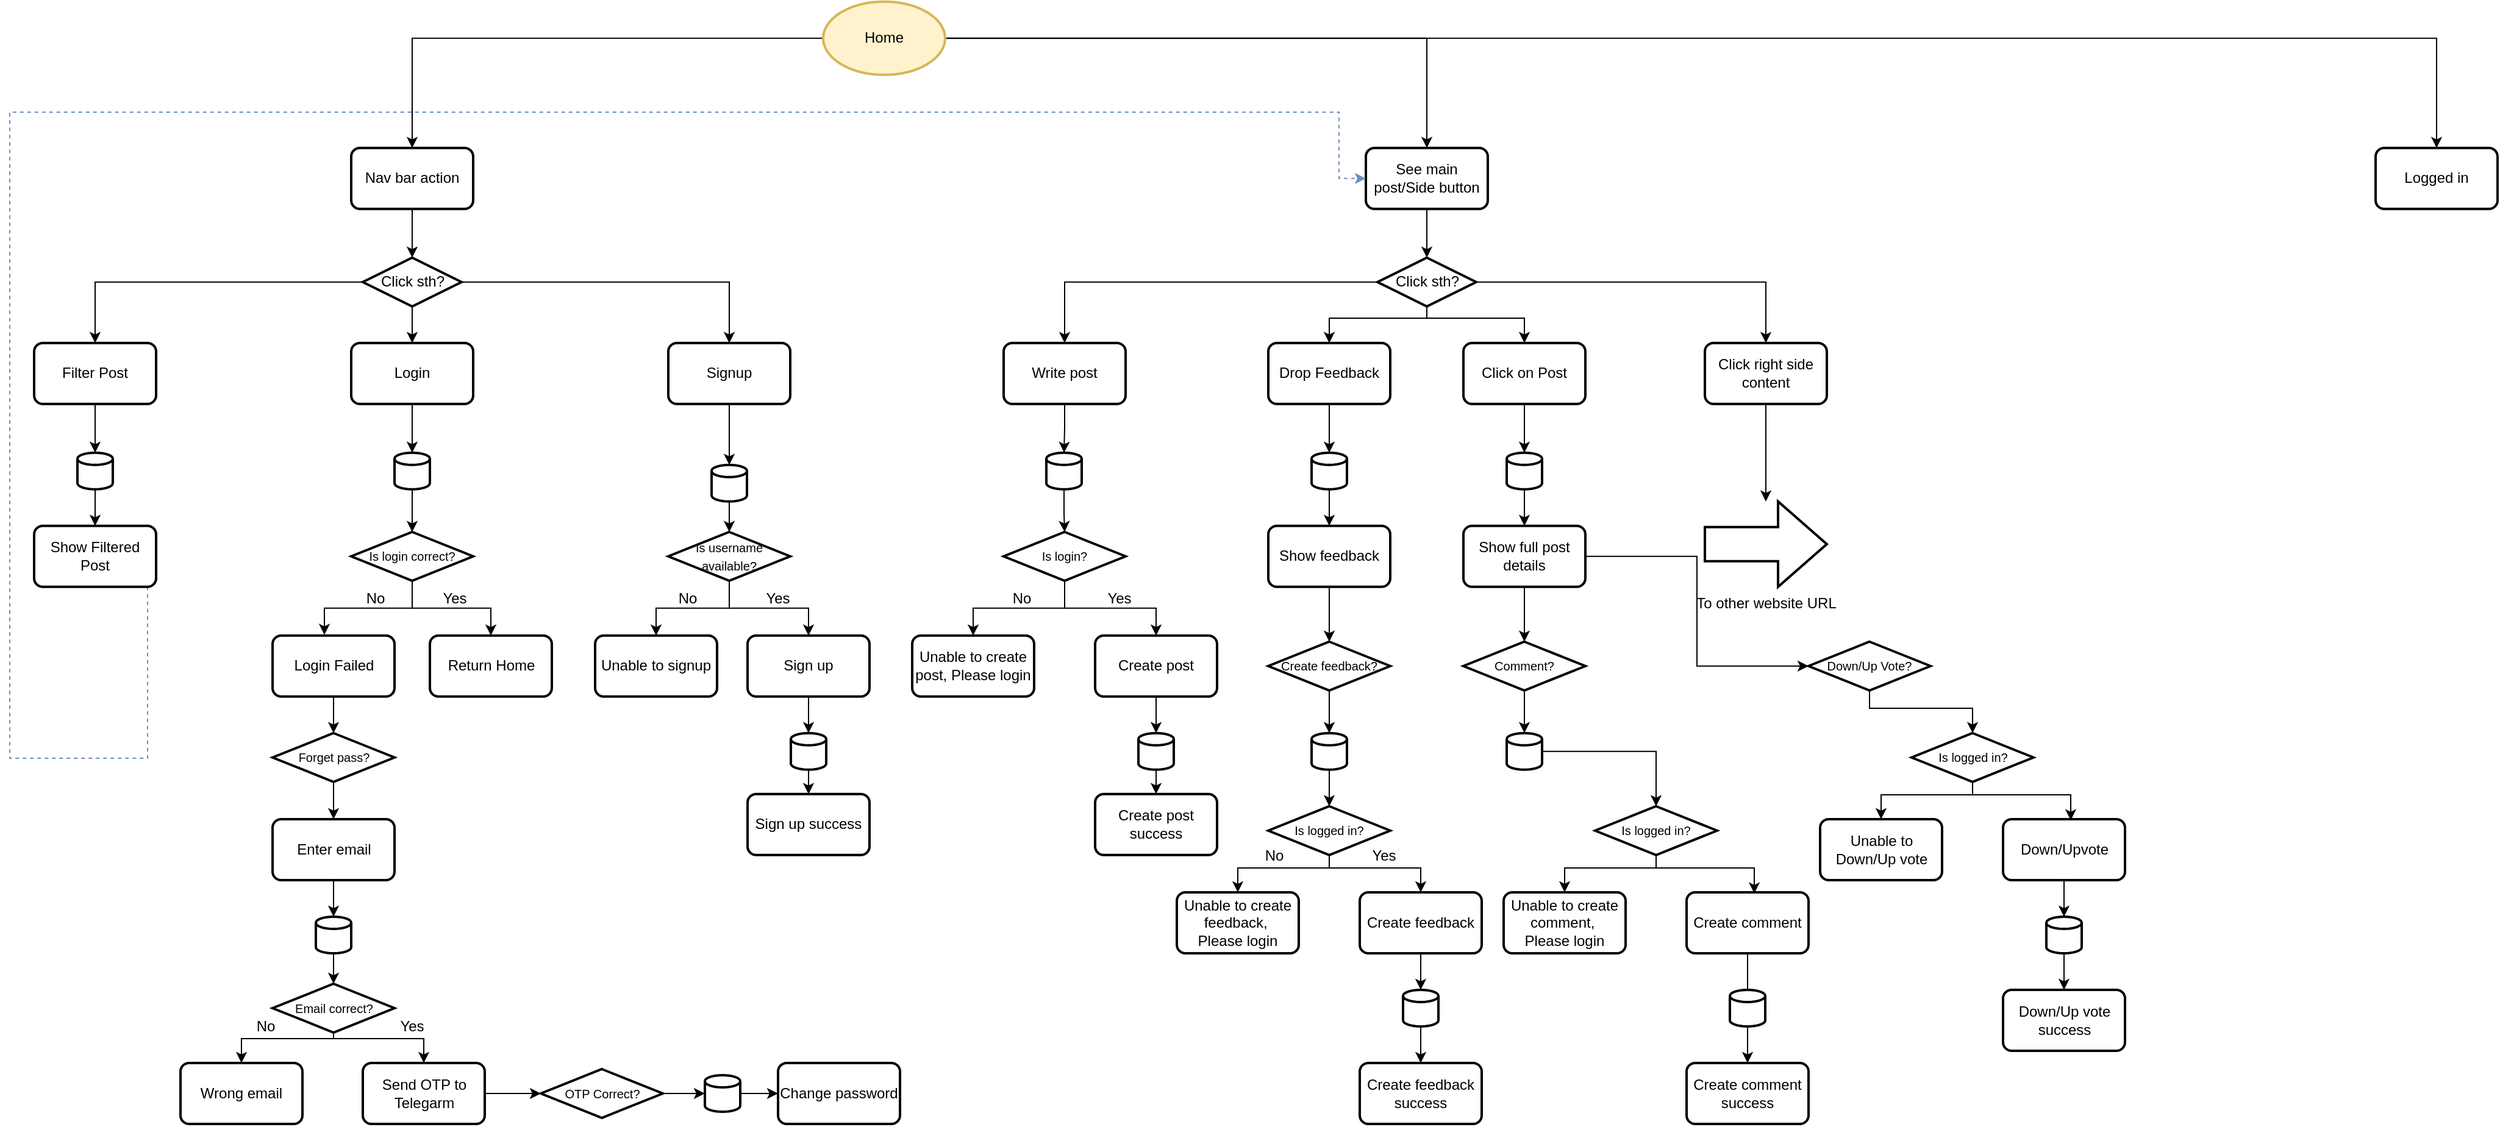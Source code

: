 <mxfile version="24.5.2" type="github">
  <diagram name="Page-1" id="9okEY_vL0eP9tNOJIynl">
    <mxGraphModel dx="2759" dy="1013" grid="1" gridSize="10" guides="1" tooltips="1" connect="1" arrows="1" fold="1" page="1" pageScale="1" pageWidth="850" pageHeight="1100" math="0" shadow="0">
      <root>
        <mxCell id="0" />
        <mxCell id="1" parent="0" />
        <mxCell id="3vHU1Un_TV8UR1uH7hlG-50" style="edgeStyle=orthogonalEdgeStyle;rounded=0;orthogonalLoop=1;jettySize=auto;html=1;entryX=0.5;entryY=0;entryDx=0;entryDy=0;" parent="1" source="3vHU1Un_TV8UR1uH7hlG-2" target="3vHU1Un_TV8UR1uH7hlG-6" edge="1">
          <mxGeometry relative="1" as="geometry" />
        </mxCell>
        <mxCell id="3vHU1Un_TV8UR1uH7hlG-51" style="edgeStyle=orthogonalEdgeStyle;rounded=0;orthogonalLoop=1;jettySize=auto;html=1;entryX=0.5;entryY=0;entryDx=0;entryDy=0;" parent="1" source="3vHU1Un_TV8UR1uH7hlG-2" target="3vHU1Un_TV8UR1uH7hlG-7" edge="1">
          <mxGeometry relative="1" as="geometry" />
        </mxCell>
        <mxCell id="ssr1r7RSFUdEvy3FgANV-2" style="edgeStyle=orthogonalEdgeStyle;rounded=0;orthogonalLoop=1;jettySize=auto;html=1;entryX=0.5;entryY=0;entryDx=0;entryDy=0;" edge="1" parent="1" source="3vHU1Un_TV8UR1uH7hlG-2" target="ssr1r7RSFUdEvy3FgANV-1">
          <mxGeometry relative="1" as="geometry" />
        </mxCell>
        <mxCell id="3vHU1Un_TV8UR1uH7hlG-2" value="Home" style="strokeWidth=2;html=1;shape=mxgraph.flowchart.start_1;whiteSpace=wrap;fillColor=#fff2cc;strokeColor=#d6b656;" parent="1" vertex="1">
          <mxGeometry x="-163" y="49.37" width="100" height="60" as="geometry" />
        </mxCell>
        <mxCell id="3vHU1Un_TV8UR1uH7hlG-6" value="Nav bar action" style="rounded=1;whiteSpace=wrap;html=1;absoluteArcSize=1;arcSize=14;strokeWidth=2;" parent="1" vertex="1">
          <mxGeometry x="-550" y="169.37" width="100" height="50" as="geometry" />
        </mxCell>
        <mxCell id="3vHU1Un_TV8UR1uH7hlG-54" value="" style="edgeStyle=orthogonalEdgeStyle;rounded=0;orthogonalLoop=1;jettySize=auto;html=1;" parent="1" source="3vHU1Un_TV8UR1uH7hlG-7" target="3vHU1Un_TV8UR1uH7hlG-53" edge="1">
          <mxGeometry relative="1" as="geometry" />
        </mxCell>
        <mxCell id="3vHU1Un_TV8UR1uH7hlG-7" value="See main post/Side button" style="rounded=1;whiteSpace=wrap;html=1;absoluteArcSize=1;arcSize=14;strokeWidth=2;" parent="1" vertex="1">
          <mxGeometry x="282" y="169.37" width="100" height="50" as="geometry" />
        </mxCell>
        <mxCell id="3vHU1Un_TV8UR1uH7hlG-14" style="edgeStyle=orthogonalEdgeStyle;rounded=0;orthogonalLoop=1;jettySize=auto;html=1;entryX=0.5;entryY=0;entryDx=0;entryDy=0;" parent="1" source="3vHU1Un_TV8UR1uH7hlG-9" target="3vHU1Un_TV8UR1uH7hlG-12" edge="1">
          <mxGeometry relative="1" as="geometry" />
        </mxCell>
        <mxCell id="3vHU1Un_TV8UR1uH7hlG-15" style="edgeStyle=orthogonalEdgeStyle;rounded=0;orthogonalLoop=1;jettySize=auto;html=1;entryX=0.5;entryY=0;entryDx=0;entryDy=0;" parent="1" source="3vHU1Un_TV8UR1uH7hlG-9" target="3vHU1Un_TV8UR1uH7hlG-11" edge="1">
          <mxGeometry relative="1" as="geometry" />
        </mxCell>
        <mxCell id="3vHU1Un_TV8UR1uH7hlG-16" style="edgeStyle=orthogonalEdgeStyle;rounded=0;orthogonalLoop=1;jettySize=auto;html=1;entryX=0.5;entryY=0;entryDx=0;entryDy=0;" parent="1" source="3vHU1Un_TV8UR1uH7hlG-9" target="3vHU1Un_TV8UR1uH7hlG-13" edge="1">
          <mxGeometry relative="1" as="geometry" />
        </mxCell>
        <mxCell id="3vHU1Un_TV8UR1uH7hlG-9" value="Click sth?" style="strokeWidth=2;html=1;shape=mxgraph.flowchart.decision;whiteSpace=wrap;" parent="1" vertex="1">
          <mxGeometry x="-540.5" y="259.37" width="81" height="40" as="geometry" />
        </mxCell>
        <mxCell id="3vHU1Un_TV8UR1uH7hlG-10" style="edgeStyle=orthogonalEdgeStyle;rounded=0;orthogonalLoop=1;jettySize=auto;html=1;entryX=0.5;entryY=0;entryDx=0;entryDy=0;entryPerimeter=0;" parent="1" source="3vHU1Un_TV8UR1uH7hlG-6" target="3vHU1Un_TV8UR1uH7hlG-9" edge="1">
          <mxGeometry relative="1" as="geometry" />
        </mxCell>
        <mxCell id="3vHU1Un_TV8UR1uH7hlG-11" value="Filter Post&lt;span style=&quot;color: rgba(0, 0, 0, 0); font-family: monospace; font-size: 0px; text-align: start; text-wrap: nowrap;&quot;&gt;%3CmxGraphModel%3E%3Croot%3E%3CmxCell%20id%3D%220%22%2F%3E%3CmxCell%20id%3D%221%22%20parent%3D%220%22%2F%3E%3CmxCell%20id%3D%222%22%20value%3D%22Nav%20bar%20action%22%20style%3D%22rounded%3D1%3BwhiteSpace%3Dwrap%3Bhtml%3D1%3BabsoluteArcSize%3D1%3BarcSize%3D14%3BstrokeWidth%3D2%3B%22%20vertex%3D%221%22%20parent%3D%221%22%3E%3CmxGeometry%20x%3D%22259%22%20y%3D%22160%22%20width%3D%22100%22%20height%3D%2250%22%20as%3D%22geometry%22%2F%3E%3C%2FmxCell%3E%3C%2Froot%3E%3C%2FmxGraphModel%3E&lt;/span&gt;" style="rounded=1;whiteSpace=wrap;html=1;absoluteArcSize=1;arcSize=14;strokeWidth=2;" parent="1" vertex="1">
          <mxGeometry x="-810" y="329.37" width="100" height="50" as="geometry" />
        </mxCell>
        <mxCell id="3vHU1Un_TV8UR1uH7hlG-12" value="&lt;div style=&quot;text-align: center;&quot;&gt;&lt;span style=&quot;text-align: start; background-color: initial;&quot;&gt;Login&lt;/span&gt;&lt;span style=&quot;color: rgba(0, 0, 0, 0); font-family: monospace; font-size: 0px; text-align: start; text-wrap: nowrap; background-color: initial;&quot;&gt;%3CmxGraphModel%3E%3Croot%3E%3CmxCell%20id%3D%220%22%2F%3E%3CmxCell%20id%3D%221%22%20parent%3D%220%22%2F%3E%3CmxCell%20id%3D%222%22%20value%3D%22Nav%20bar%20action%22%20style%3D%22rounded%3D1%3BwhiteSpace%3Dwrap%3Bhtml%3D1%3BabsoluteArcSize%3D1%3BarcSize%3D14%3BstrokeWidth%3D2%3B%22%20vertex%3D%221%22%20parent%3D%221%22%3E%3CmxGeometry%20x%3D%22259%22%20y%3D%22160%22%20width%3D%22100%22%20height%3D%2250%22%20as%3D%22geometry%22%2F%3E%3C%2FmxCell%3E%3C%2Froot%3E%3C%2FmxGraphModel%3E&lt;/span&gt;&lt;/div&gt;" style="rounded=1;whiteSpace=wrap;html=1;absoluteArcSize=1;arcSize=14;strokeWidth=2;" parent="1" vertex="1">
          <mxGeometry x="-550" y="329.37" width="100" height="50" as="geometry" />
        </mxCell>
        <mxCell id="3vHU1Un_TV8UR1uH7hlG-13" value="Signup" style="rounded=1;whiteSpace=wrap;html=1;absoluteArcSize=1;arcSize=14;strokeWidth=2;" parent="1" vertex="1">
          <mxGeometry x="-290" y="329.37" width="100" height="50" as="geometry" />
        </mxCell>
        <mxCell id="3vHU1Un_TV8UR1uH7hlG-17" value="" style="strokeWidth=2;html=1;shape=mxgraph.flowchart.database;whiteSpace=wrap;" parent="1" vertex="1">
          <mxGeometry x="-774.5" y="419.37" width="29" height="30" as="geometry" />
        </mxCell>
        <mxCell id="3vHU1Un_TV8UR1uH7hlG-18" style="edgeStyle=orthogonalEdgeStyle;rounded=0;orthogonalLoop=1;jettySize=auto;html=1;entryX=0.5;entryY=0;entryDx=0;entryDy=0;entryPerimeter=0;" parent="1" source="3vHU1Un_TV8UR1uH7hlG-11" target="3vHU1Un_TV8UR1uH7hlG-17" edge="1">
          <mxGeometry relative="1" as="geometry" />
        </mxCell>
        <mxCell id="3vHU1Un_TV8UR1uH7hlG-20" style="edgeStyle=orthogonalEdgeStyle;rounded=0;orthogonalLoop=1;jettySize=auto;html=1;entryX=0.5;entryY=0;entryDx=0;entryDy=0;" parent="1" source="3vHU1Un_TV8UR1uH7hlG-17" target="3vHU1Un_TV8UR1uH7hlG-21" edge="1">
          <mxGeometry relative="1" as="geometry">
            <mxPoint x="-639.0" y="469.37" as="targetPoint" />
          </mxGeometry>
        </mxCell>
        <mxCell id="3vHU1Un_TV8UR1uH7hlG-52" style="edgeStyle=orthogonalEdgeStyle;rounded=0;orthogonalLoop=1;jettySize=auto;html=1;entryX=0;entryY=0.5;entryDx=0;entryDy=0;dashed=1;fillColor=#dae8fc;strokeColor=#6c8ebf;" parent="1" source="3vHU1Un_TV8UR1uH7hlG-21" target="3vHU1Un_TV8UR1uH7hlG-7" edge="1">
          <mxGeometry relative="1" as="geometry">
            <Array as="points">
              <mxPoint x="-717" y="670" />
              <mxPoint x="-830" y="670" />
              <mxPoint x="-830" y="140" />
              <mxPoint x="260" y="140" />
              <mxPoint x="260" y="194" />
            </Array>
          </mxGeometry>
        </mxCell>
        <mxCell id="3vHU1Un_TV8UR1uH7hlG-21" value="Show Filtered Post" style="rounded=1;whiteSpace=wrap;html=1;absoluteArcSize=1;arcSize=14;strokeWidth=2;" parent="1" vertex="1">
          <mxGeometry x="-810" y="479.37" width="100" height="50" as="geometry" />
        </mxCell>
        <mxCell id="3vHU1Un_TV8UR1uH7hlG-31" style="edgeStyle=orthogonalEdgeStyle;rounded=0;orthogonalLoop=1;jettySize=auto;html=1;entryX=0.5;entryY=0;entryDx=0;entryDy=0;" parent="1" source="3vHU1Un_TV8UR1uH7hlG-22" target="3vHU1Un_TV8UR1uH7hlG-27" edge="1">
          <mxGeometry relative="1" as="geometry" />
        </mxCell>
        <mxCell id="3vHU1Un_TV8UR1uH7hlG-22" value="&lt;font style=&quot;font-size: 10px;&quot;&gt;Is login correct?&lt;/font&gt;" style="strokeWidth=2;html=1;shape=mxgraph.flowchart.decision;whiteSpace=wrap;" parent="1" vertex="1">
          <mxGeometry x="-550" y="484.37" width="100" height="40" as="geometry" />
        </mxCell>
        <mxCell id="3vHU1Un_TV8UR1uH7hlG-23" value="" style="strokeWidth=2;html=1;shape=mxgraph.flowchart.database;whiteSpace=wrap;" parent="1" vertex="1">
          <mxGeometry x="-514.5" y="419.37" width="29" height="30" as="geometry" />
        </mxCell>
        <mxCell id="3vHU1Un_TV8UR1uH7hlG-24" style="edgeStyle=orthogonalEdgeStyle;rounded=0;orthogonalLoop=1;jettySize=auto;html=1;entryX=0.5;entryY=0;entryDx=0;entryDy=0;entryPerimeter=0;" parent="1" source="3vHU1Un_TV8UR1uH7hlG-12" target="3vHU1Un_TV8UR1uH7hlG-23" edge="1">
          <mxGeometry relative="1" as="geometry" />
        </mxCell>
        <mxCell id="3vHU1Un_TV8UR1uH7hlG-25" style="edgeStyle=orthogonalEdgeStyle;rounded=0;orthogonalLoop=1;jettySize=auto;html=1;entryX=0.5;entryY=0;entryDx=0;entryDy=0;entryPerimeter=0;" parent="1" source="3vHU1Un_TV8UR1uH7hlG-23" target="3vHU1Un_TV8UR1uH7hlG-22" edge="1">
          <mxGeometry relative="1" as="geometry" />
        </mxCell>
        <mxCell id="3vHU1Un_TV8UR1uH7hlG-26" value="&lt;div style=&quot;text-align: start;&quot;&gt;Login Failed&lt;/div&gt;" style="rounded=1;whiteSpace=wrap;html=1;absoluteArcSize=1;arcSize=14;strokeWidth=2;" parent="1" vertex="1">
          <mxGeometry x="-614.5" y="569.37" width="100" height="50" as="geometry" />
        </mxCell>
        <mxCell id="3vHU1Un_TV8UR1uH7hlG-27" value="&lt;div style=&quot;text-align: start;&quot;&gt;Return Home&lt;/div&gt;" style="rounded=1;whiteSpace=wrap;html=1;absoluteArcSize=1;arcSize=14;strokeWidth=2;" parent="1" vertex="1">
          <mxGeometry x="-485.5" y="569.37" width="100" height="50" as="geometry" />
        </mxCell>
        <mxCell id="3vHU1Un_TV8UR1uH7hlG-30" style="edgeStyle=orthogonalEdgeStyle;rounded=0;orthogonalLoop=1;jettySize=auto;html=1;entryX=0.425;entryY=-0.012;entryDx=0;entryDy=0;entryPerimeter=0;" parent="1" source="3vHU1Un_TV8UR1uH7hlG-22" target="3vHU1Un_TV8UR1uH7hlG-26" edge="1">
          <mxGeometry relative="1" as="geometry" />
        </mxCell>
        <mxCell id="3vHU1Un_TV8UR1uH7hlG-32" value="Yes" style="text;html=1;align=center;verticalAlign=middle;whiteSpace=wrap;rounded=0;" parent="1" vertex="1">
          <mxGeometry x="-485.5" y="529.37" width="40" height="20" as="geometry" />
        </mxCell>
        <mxCell id="3vHU1Un_TV8UR1uH7hlG-33" value="No" style="text;html=1;align=center;verticalAlign=middle;whiteSpace=wrap;rounded=0;" parent="1" vertex="1">
          <mxGeometry x="-550" y="529.37" width="40" height="20" as="geometry" />
        </mxCell>
        <mxCell id="3vHU1Un_TV8UR1uH7hlG-42" style="edgeStyle=orthogonalEdgeStyle;rounded=0;orthogonalLoop=1;jettySize=auto;html=1;entryX=0.5;entryY=0;entryDx=0;entryDy=0;" parent="1" source="3vHU1Un_TV8UR1uH7hlG-35" target="3vHU1Un_TV8UR1uH7hlG-40" edge="1">
          <mxGeometry relative="1" as="geometry" />
        </mxCell>
        <mxCell id="3vHU1Un_TV8UR1uH7hlG-43" style="edgeStyle=orthogonalEdgeStyle;rounded=0;orthogonalLoop=1;jettySize=auto;html=1;entryX=0.5;entryY=0;entryDx=0;entryDy=0;" parent="1" source="3vHU1Un_TV8UR1uH7hlG-35" target="3vHU1Un_TV8UR1uH7hlG-41" edge="1">
          <mxGeometry relative="1" as="geometry" />
        </mxCell>
        <mxCell id="3vHU1Un_TV8UR1uH7hlG-35" value="&lt;font style=&quot;font-size: 10px;&quot;&gt;Is username available?&lt;/font&gt;" style="strokeWidth=2;html=1;shape=mxgraph.flowchart.decision;whiteSpace=wrap;" parent="1" vertex="1">
          <mxGeometry x="-290" y="484.37" width="100" height="40" as="geometry" />
        </mxCell>
        <mxCell id="3vHU1Un_TV8UR1uH7hlG-36" value="" style="strokeWidth=2;html=1;shape=mxgraph.flowchart.database;whiteSpace=wrap;" parent="1" vertex="1">
          <mxGeometry x="-254.5" y="429.37" width="29" height="30" as="geometry" />
        </mxCell>
        <mxCell id="3vHU1Un_TV8UR1uH7hlG-37" style="edgeStyle=orthogonalEdgeStyle;rounded=0;orthogonalLoop=1;jettySize=auto;html=1;exitX=0.5;exitY=1;exitDx=0;exitDy=0;exitPerimeter=0;" parent="1" source="3vHU1Un_TV8UR1uH7hlG-36" target="3vHU1Un_TV8UR1uH7hlG-36" edge="1">
          <mxGeometry relative="1" as="geometry" />
        </mxCell>
        <mxCell id="3vHU1Un_TV8UR1uH7hlG-38" style="edgeStyle=orthogonalEdgeStyle;rounded=0;orthogonalLoop=1;jettySize=auto;html=1;entryX=0.5;entryY=0;entryDx=0;entryDy=0;entryPerimeter=0;" parent="1" source="3vHU1Un_TV8UR1uH7hlG-13" target="3vHU1Un_TV8UR1uH7hlG-36" edge="1">
          <mxGeometry relative="1" as="geometry" />
        </mxCell>
        <mxCell id="3vHU1Un_TV8UR1uH7hlG-39" style="edgeStyle=orthogonalEdgeStyle;rounded=0;orthogonalLoop=1;jettySize=auto;html=1;entryX=0.5;entryY=0;entryDx=0;entryDy=0;entryPerimeter=0;" parent="1" source="3vHU1Un_TV8UR1uH7hlG-36" target="3vHU1Un_TV8UR1uH7hlG-35" edge="1">
          <mxGeometry relative="1" as="geometry" />
        </mxCell>
        <mxCell id="3vHU1Un_TV8UR1uH7hlG-40" value="&lt;div style=&quot;text-align: start;&quot;&gt;Unable to signup&lt;/div&gt;" style="rounded=1;whiteSpace=wrap;html=1;absoluteArcSize=1;arcSize=14;strokeWidth=2;" parent="1" vertex="1">
          <mxGeometry x="-350.01" y="569.37" width="100" height="50" as="geometry" />
        </mxCell>
        <mxCell id="3vHU1Un_TV8UR1uH7hlG-47" value="" style="edgeStyle=orthogonalEdgeStyle;rounded=0;orthogonalLoop=1;jettySize=auto;html=1;" parent="1" source="3vHU1Un_TV8UR1uH7hlG-41" target="3vHU1Un_TV8UR1uH7hlG-46" edge="1">
          <mxGeometry relative="1" as="geometry" />
        </mxCell>
        <mxCell id="3vHU1Un_TV8UR1uH7hlG-41" value="&lt;div style=&quot;text-align: start;&quot;&gt;Sign up&lt;/div&gt;" style="rounded=1;whiteSpace=wrap;html=1;absoluteArcSize=1;arcSize=14;strokeWidth=2;" parent="1" vertex="1">
          <mxGeometry x="-225" y="569.37" width="100" height="50" as="geometry" />
        </mxCell>
        <mxCell id="3vHU1Un_TV8UR1uH7hlG-44" value="Yes" style="text;html=1;align=center;verticalAlign=middle;whiteSpace=wrap;rounded=0;" parent="1" vertex="1">
          <mxGeometry x="-220" y="529.37" width="40" height="20" as="geometry" />
        </mxCell>
        <mxCell id="3vHU1Un_TV8UR1uH7hlG-45" value="No" style="text;html=1;align=center;verticalAlign=middle;whiteSpace=wrap;rounded=0;" parent="1" vertex="1">
          <mxGeometry x="-294.5" y="529.37" width="40" height="20" as="geometry" />
        </mxCell>
        <mxCell id="3vHU1Un_TV8UR1uH7hlG-49" style="edgeStyle=orthogonalEdgeStyle;rounded=0;orthogonalLoop=1;jettySize=auto;html=1;" parent="1" source="3vHU1Un_TV8UR1uH7hlG-46" target="3vHU1Un_TV8UR1uH7hlG-48" edge="1">
          <mxGeometry relative="1" as="geometry" />
        </mxCell>
        <mxCell id="3vHU1Un_TV8UR1uH7hlG-46" value="" style="strokeWidth=2;html=1;shape=mxgraph.flowchart.database;whiteSpace=wrap;" parent="1" vertex="1">
          <mxGeometry x="-189.5" y="649.37" width="29" height="30" as="geometry" />
        </mxCell>
        <mxCell id="3vHU1Un_TV8UR1uH7hlG-48" value="&lt;div style=&quot;text-align: start;&quot;&gt;Sign up success&lt;/div&gt;" style="rounded=1;whiteSpace=wrap;html=1;absoluteArcSize=1;arcSize=14;strokeWidth=2;" parent="1" vertex="1">
          <mxGeometry x="-225" y="699.37" width="100" height="50" as="geometry" />
        </mxCell>
        <mxCell id="3vHU1Un_TV8UR1uH7hlG-56" style="edgeStyle=orthogonalEdgeStyle;rounded=0;orthogonalLoop=1;jettySize=auto;html=1;entryX=0.5;entryY=0;entryDx=0;entryDy=0;" parent="1" source="3vHU1Un_TV8UR1uH7hlG-53" target="3vHU1Un_TV8UR1uH7hlG-55" edge="1">
          <mxGeometry relative="1" as="geometry" />
        </mxCell>
        <mxCell id="3vHU1Un_TV8UR1uH7hlG-61" style="edgeStyle=orthogonalEdgeStyle;rounded=0;orthogonalLoop=1;jettySize=auto;html=1;entryX=0.5;entryY=0;entryDx=0;entryDy=0;" parent="1" source="3vHU1Un_TV8UR1uH7hlG-53" target="3vHU1Un_TV8UR1uH7hlG-57" edge="1">
          <mxGeometry relative="1" as="geometry">
            <Array as="points">
              <mxPoint x="332" y="309" />
              <mxPoint x="252" y="309" />
            </Array>
          </mxGeometry>
        </mxCell>
        <mxCell id="3vHU1Un_TV8UR1uH7hlG-63" style="edgeStyle=orthogonalEdgeStyle;rounded=0;orthogonalLoop=1;jettySize=auto;html=1;entryX=0.5;entryY=0;entryDx=0;entryDy=0;" parent="1" source="3vHU1Un_TV8UR1uH7hlG-53" target="3vHU1Un_TV8UR1uH7hlG-59" edge="1">
          <mxGeometry relative="1" as="geometry">
            <Array as="points">
              <mxPoint x="332" y="309" />
              <mxPoint x="412" y="309" />
            </Array>
          </mxGeometry>
        </mxCell>
        <mxCell id="3vHU1Un_TV8UR1uH7hlG-64" style="edgeStyle=orthogonalEdgeStyle;rounded=0;orthogonalLoop=1;jettySize=auto;html=1;entryX=0.5;entryY=0;entryDx=0;entryDy=0;" parent="1" source="3vHU1Un_TV8UR1uH7hlG-53" target="3vHU1Un_TV8UR1uH7hlG-60" edge="1">
          <mxGeometry relative="1" as="geometry" />
        </mxCell>
        <mxCell id="3vHU1Un_TV8UR1uH7hlG-53" value="Click sth?" style="strokeWidth=2;html=1;shape=mxgraph.flowchart.decision;whiteSpace=wrap;" parent="1" vertex="1">
          <mxGeometry x="291.5" y="259.37" width="81" height="40" as="geometry" />
        </mxCell>
        <mxCell id="3vHU1Un_TV8UR1uH7hlG-55" value="Write post" style="rounded=1;whiteSpace=wrap;html=1;absoluteArcSize=1;arcSize=14;strokeWidth=2;" parent="1" vertex="1">
          <mxGeometry x="-15" y="329.37" width="100" height="50" as="geometry" />
        </mxCell>
        <mxCell id="3vHU1Un_TV8UR1uH7hlG-73" value="" style="edgeStyle=orthogonalEdgeStyle;rounded=0;orthogonalLoop=1;jettySize=auto;html=1;" parent="1" source="3vHU1Un_TV8UR1uH7hlG-57" target="3vHU1Un_TV8UR1uH7hlG-72" edge="1">
          <mxGeometry relative="1" as="geometry" />
        </mxCell>
        <mxCell id="3vHU1Un_TV8UR1uH7hlG-57" value="Drop Feedback" style="rounded=1;whiteSpace=wrap;html=1;absoluteArcSize=1;arcSize=14;strokeWidth=2;" parent="1" vertex="1">
          <mxGeometry x="202" y="329.37" width="100" height="50" as="geometry" />
        </mxCell>
        <mxCell id="3vHU1Un_TV8UR1uH7hlG-78" value="" style="edgeStyle=orthogonalEdgeStyle;rounded=0;orthogonalLoop=1;jettySize=auto;html=1;" parent="1" source="3vHU1Un_TV8UR1uH7hlG-59" target="3vHU1Un_TV8UR1uH7hlG-76" edge="1">
          <mxGeometry relative="1" as="geometry" />
        </mxCell>
        <mxCell id="3vHU1Un_TV8UR1uH7hlG-59" value="Click on Post" style="rounded=1;whiteSpace=wrap;html=1;absoluteArcSize=1;arcSize=14;strokeWidth=2;" parent="1" vertex="1">
          <mxGeometry x="362" y="329.37" width="100" height="50" as="geometry" />
        </mxCell>
        <mxCell id="3vHU1Un_TV8UR1uH7hlG-82" value="" style="edgeStyle=orthogonalEdgeStyle;rounded=0;orthogonalLoop=1;jettySize=auto;html=1;" parent="1" source="3vHU1Un_TV8UR1uH7hlG-60" target="3vHU1Un_TV8UR1uH7hlG-81" edge="1">
          <mxGeometry relative="1" as="geometry" />
        </mxCell>
        <mxCell id="3vHU1Un_TV8UR1uH7hlG-60" value="Click right side content" style="rounded=1;whiteSpace=wrap;html=1;absoluteArcSize=1;arcSize=14;strokeWidth=2;" parent="1" vertex="1">
          <mxGeometry x="560" y="329.37" width="100" height="50" as="geometry" />
        </mxCell>
        <mxCell id="3vHU1Un_TV8UR1uH7hlG-70" style="edgeStyle=orthogonalEdgeStyle;rounded=0;orthogonalLoop=1;jettySize=auto;html=1;" parent="1" source="3vHU1Un_TV8UR1uH7hlG-66" target="3vHU1Un_TV8UR1uH7hlG-69" edge="1">
          <mxGeometry relative="1" as="geometry" />
        </mxCell>
        <mxCell id="3vHU1Un_TV8UR1uH7hlG-66" value="" style="strokeWidth=2;html=1;shape=mxgraph.flowchart.database;whiteSpace=wrap;" parent="1" vertex="1">
          <mxGeometry x="20" y="419.37" width="29" height="30" as="geometry" />
        </mxCell>
        <mxCell id="3vHU1Un_TV8UR1uH7hlG-67" style="edgeStyle=orthogonalEdgeStyle;rounded=0;orthogonalLoop=1;jettySize=auto;html=1;entryX=0.5;entryY=0;entryDx=0;entryDy=0;entryPerimeter=0;" parent="1" source="3vHU1Un_TV8UR1uH7hlG-55" target="3vHU1Un_TV8UR1uH7hlG-66" edge="1">
          <mxGeometry relative="1" as="geometry" />
        </mxCell>
        <mxCell id="3vHU1Un_TV8UR1uH7hlG-87" style="edgeStyle=orthogonalEdgeStyle;rounded=0;orthogonalLoop=1;jettySize=auto;html=1;entryX=0.5;entryY=0;entryDx=0;entryDy=0;" parent="1" source="3vHU1Un_TV8UR1uH7hlG-69" target="3vHU1Un_TV8UR1uH7hlG-85" edge="1">
          <mxGeometry relative="1" as="geometry" />
        </mxCell>
        <mxCell id="3vHU1Un_TV8UR1uH7hlG-88" style="edgeStyle=orthogonalEdgeStyle;rounded=0;orthogonalLoop=1;jettySize=auto;html=1;entryX=0.5;entryY=0;entryDx=0;entryDy=0;" parent="1" source="3vHU1Un_TV8UR1uH7hlG-69" target="3vHU1Un_TV8UR1uH7hlG-86" edge="1">
          <mxGeometry relative="1" as="geometry" />
        </mxCell>
        <mxCell id="3vHU1Un_TV8UR1uH7hlG-69" value="&lt;font style=&quot;font-size: 10px;&quot;&gt;Is login?&lt;/font&gt;" style="strokeWidth=2;html=1;shape=mxgraph.flowchart.decision;whiteSpace=wrap;" parent="1" vertex="1">
          <mxGeometry x="-15" y="484.37" width="100" height="40" as="geometry" />
        </mxCell>
        <mxCell id="3vHU1Un_TV8UR1uH7hlG-75" value="" style="edgeStyle=orthogonalEdgeStyle;rounded=0;orthogonalLoop=1;jettySize=auto;html=1;" parent="1" source="3vHU1Un_TV8UR1uH7hlG-72" target="3vHU1Un_TV8UR1uH7hlG-74" edge="1">
          <mxGeometry relative="1" as="geometry" />
        </mxCell>
        <mxCell id="3vHU1Un_TV8UR1uH7hlG-72" value="" style="strokeWidth=2;html=1;shape=mxgraph.flowchart.database;whiteSpace=wrap;" parent="1" vertex="1">
          <mxGeometry x="237.5" y="419.37" width="29" height="30" as="geometry" />
        </mxCell>
        <mxCell id="3vHU1Un_TV8UR1uH7hlG-98" value="" style="edgeStyle=orthogonalEdgeStyle;rounded=0;orthogonalLoop=1;jettySize=auto;html=1;" parent="1" source="3vHU1Un_TV8UR1uH7hlG-74" target="3vHU1Un_TV8UR1uH7hlG-97" edge="1">
          <mxGeometry relative="1" as="geometry" />
        </mxCell>
        <mxCell id="3vHU1Un_TV8UR1uH7hlG-74" value="Show feedback" style="rounded=1;whiteSpace=wrap;html=1;absoluteArcSize=1;arcSize=14;strokeWidth=2;" parent="1" vertex="1">
          <mxGeometry x="202" y="479.37" width="100" height="50" as="geometry" />
        </mxCell>
        <mxCell id="3vHU1Un_TV8UR1uH7hlG-80" value="" style="edgeStyle=orthogonalEdgeStyle;rounded=0;orthogonalLoop=1;jettySize=auto;html=1;" parent="1" source="3vHU1Un_TV8UR1uH7hlG-76" target="3vHU1Un_TV8UR1uH7hlG-79" edge="1">
          <mxGeometry relative="1" as="geometry" />
        </mxCell>
        <mxCell id="3vHU1Un_TV8UR1uH7hlG-76" value="" style="strokeWidth=2;html=1;shape=mxgraph.flowchart.database;whiteSpace=wrap;" parent="1" vertex="1">
          <mxGeometry x="397.5" y="419.37" width="29" height="30" as="geometry" />
        </mxCell>
        <mxCell id="3vHU1Un_TV8UR1uH7hlG-119" value="" style="edgeStyle=orthogonalEdgeStyle;rounded=0;orthogonalLoop=1;jettySize=auto;html=1;" parent="1" source="3vHU1Un_TV8UR1uH7hlG-79" target="3vHU1Un_TV8UR1uH7hlG-118" edge="1">
          <mxGeometry relative="1" as="geometry" />
        </mxCell>
        <mxCell id="3vHU1Un_TV8UR1uH7hlG-79" value="Show full post details" style="rounded=1;whiteSpace=wrap;html=1;absoluteArcSize=1;arcSize=14;strokeWidth=2;" parent="1" vertex="1">
          <mxGeometry x="362" y="479.37" width="100" height="50" as="geometry" />
        </mxCell>
        <mxCell id="3vHU1Un_TV8UR1uH7hlG-81" value="To other website URL" style="verticalLabelPosition=bottom;verticalAlign=top;html=1;strokeWidth=2;shape=mxgraph.arrows2.arrow;dy=0.6;dx=40;notch=0;" parent="1" vertex="1">
          <mxGeometry x="560" y="459.37" width="100" height="70" as="geometry" />
        </mxCell>
        <mxCell id="3vHU1Un_TV8UR1uH7hlG-85" value="Unable to create post, Please login" style="rounded=1;whiteSpace=wrap;html=1;absoluteArcSize=1;arcSize=14;strokeWidth=2;" parent="1" vertex="1">
          <mxGeometry x="-90" y="569.37" width="100" height="50" as="geometry" />
        </mxCell>
        <mxCell id="3vHU1Un_TV8UR1uH7hlG-86" value="Create post" style="rounded=1;whiteSpace=wrap;html=1;absoluteArcSize=1;arcSize=14;strokeWidth=2;" parent="1" vertex="1">
          <mxGeometry x="60" y="569.37" width="100" height="50" as="geometry" />
        </mxCell>
        <mxCell id="3vHU1Un_TV8UR1uH7hlG-89" value="Yes" style="text;html=1;align=center;verticalAlign=middle;whiteSpace=wrap;rounded=0;" parent="1" vertex="1">
          <mxGeometry x="60" y="529.37" width="40" height="20" as="geometry" />
        </mxCell>
        <mxCell id="3vHU1Un_TV8UR1uH7hlG-90" value="No" style="text;html=1;align=center;verticalAlign=middle;whiteSpace=wrap;rounded=0;" parent="1" vertex="1">
          <mxGeometry x="-20" y="529.37" width="40" height="20" as="geometry" />
        </mxCell>
        <mxCell id="3vHU1Un_TV8UR1uH7hlG-96" value="" style="edgeStyle=orthogonalEdgeStyle;rounded=0;orthogonalLoop=1;jettySize=auto;html=1;" parent="1" source="3vHU1Un_TV8UR1uH7hlG-92" target="3vHU1Un_TV8UR1uH7hlG-95" edge="1">
          <mxGeometry relative="1" as="geometry" />
        </mxCell>
        <mxCell id="3vHU1Un_TV8UR1uH7hlG-92" value="" style="strokeWidth=2;html=1;shape=mxgraph.flowchart.database;whiteSpace=wrap;" parent="1" vertex="1">
          <mxGeometry x="95.5" y="649.37" width="29" height="30" as="geometry" />
        </mxCell>
        <mxCell id="3vHU1Un_TV8UR1uH7hlG-94" style="edgeStyle=orthogonalEdgeStyle;rounded=0;orthogonalLoop=1;jettySize=auto;html=1;entryX=0.5;entryY=0;entryDx=0;entryDy=0;entryPerimeter=0;" parent="1" source="3vHU1Un_TV8UR1uH7hlG-86" target="3vHU1Un_TV8UR1uH7hlG-92" edge="1">
          <mxGeometry relative="1" as="geometry" />
        </mxCell>
        <mxCell id="3vHU1Un_TV8UR1uH7hlG-95" value="Create post success" style="rounded=1;whiteSpace=wrap;html=1;absoluteArcSize=1;arcSize=14;strokeWidth=2;" parent="1" vertex="1">
          <mxGeometry x="60" y="699.37" width="100" height="50" as="geometry" />
        </mxCell>
        <mxCell id="3vHU1Un_TV8UR1uH7hlG-102" value="" style="edgeStyle=orthogonalEdgeStyle;rounded=0;orthogonalLoop=1;jettySize=auto;html=1;" parent="1" source="3vHU1Un_TV8UR1uH7hlG-97" target="3vHU1Un_TV8UR1uH7hlG-101" edge="1">
          <mxGeometry relative="1" as="geometry" />
        </mxCell>
        <mxCell id="3vHU1Un_TV8UR1uH7hlG-97" value="&lt;span style=&quot;font-size: 10px;&quot;&gt;Create feedback?&lt;/span&gt;" style="strokeWidth=2;html=1;shape=mxgraph.flowchart.decision;whiteSpace=wrap;" parent="1" vertex="1">
          <mxGeometry x="202" y="574.37" width="100" height="40" as="geometry" />
        </mxCell>
        <mxCell id="3vHU1Un_TV8UR1uH7hlG-104" value="" style="edgeStyle=orthogonalEdgeStyle;rounded=0;orthogonalLoop=1;jettySize=auto;html=1;" parent="1" source="3vHU1Un_TV8UR1uH7hlG-101" target="3vHU1Un_TV8UR1uH7hlG-103" edge="1">
          <mxGeometry relative="1" as="geometry" />
        </mxCell>
        <mxCell id="3vHU1Un_TV8UR1uH7hlG-101" value="" style="strokeWidth=2;html=1;shape=mxgraph.flowchart.database;whiteSpace=wrap;" parent="1" vertex="1">
          <mxGeometry x="237.5" y="649.37" width="29" height="30" as="geometry" />
        </mxCell>
        <mxCell id="3vHU1Un_TV8UR1uH7hlG-107" style="edgeStyle=orthogonalEdgeStyle;rounded=0;orthogonalLoop=1;jettySize=auto;html=1;entryX=0.5;entryY=0;entryDx=0;entryDy=0;" parent="1" source="3vHU1Un_TV8UR1uH7hlG-103" target="3vHU1Un_TV8UR1uH7hlG-105" edge="1">
          <mxGeometry relative="1" as="geometry">
            <Array as="points">
              <mxPoint x="252" y="760" />
              <mxPoint x="177" y="760" />
            </Array>
          </mxGeometry>
        </mxCell>
        <mxCell id="3vHU1Un_TV8UR1uH7hlG-109" style="edgeStyle=orthogonalEdgeStyle;rounded=0;orthogonalLoop=1;jettySize=auto;html=1;entryX=0.5;entryY=0;entryDx=0;entryDy=0;" parent="1" source="3vHU1Un_TV8UR1uH7hlG-103" target="3vHU1Un_TV8UR1uH7hlG-106" edge="1">
          <mxGeometry relative="1" as="geometry">
            <Array as="points">
              <mxPoint x="252" y="760" />
              <mxPoint x="327" y="760" />
            </Array>
          </mxGeometry>
        </mxCell>
        <mxCell id="3vHU1Un_TV8UR1uH7hlG-103" value="&lt;span style=&quot;font-size: 10px;&quot;&gt;Is logged in?&lt;/span&gt;" style="strokeWidth=2;html=1;shape=mxgraph.flowchart.decision;whiteSpace=wrap;" parent="1" vertex="1">
          <mxGeometry x="202" y="709.37" width="100" height="40" as="geometry" />
        </mxCell>
        <mxCell id="3vHU1Un_TV8UR1uH7hlG-105" value="Unable to create feedback,&amp;nbsp;&lt;div&gt;Please login&lt;/div&gt;" style="rounded=1;whiteSpace=wrap;html=1;absoluteArcSize=1;arcSize=14;strokeWidth=2;" parent="1" vertex="1">
          <mxGeometry x="127" y="780" width="100" height="50" as="geometry" />
        </mxCell>
        <mxCell id="3vHU1Un_TV8UR1uH7hlG-114" value="" style="edgeStyle=orthogonalEdgeStyle;rounded=0;orthogonalLoop=1;jettySize=auto;html=1;" parent="1" source="3vHU1Un_TV8UR1uH7hlG-106" target="3vHU1Un_TV8UR1uH7hlG-113" edge="1">
          <mxGeometry relative="1" as="geometry" />
        </mxCell>
        <mxCell id="3vHU1Un_TV8UR1uH7hlG-106" value="Create feedback" style="rounded=1;whiteSpace=wrap;html=1;absoluteArcSize=1;arcSize=14;strokeWidth=2;" parent="1" vertex="1">
          <mxGeometry x="277" y="780" width="100" height="50" as="geometry" />
        </mxCell>
        <mxCell id="3vHU1Un_TV8UR1uH7hlG-110" value="Yes" style="text;html=1;align=center;verticalAlign=middle;whiteSpace=wrap;rounded=0;" parent="1" vertex="1">
          <mxGeometry x="277" y="740" width="40" height="20" as="geometry" />
        </mxCell>
        <mxCell id="3vHU1Un_TV8UR1uH7hlG-111" value="No" style="text;html=1;align=center;verticalAlign=middle;whiteSpace=wrap;rounded=0;" parent="1" vertex="1">
          <mxGeometry x="187" y="740" width="40" height="20" as="geometry" />
        </mxCell>
        <mxCell id="3vHU1Un_TV8UR1uH7hlG-117" value="" style="edgeStyle=orthogonalEdgeStyle;rounded=0;orthogonalLoop=1;jettySize=auto;html=1;" parent="1" source="3vHU1Un_TV8UR1uH7hlG-113" target="3vHU1Un_TV8UR1uH7hlG-115" edge="1">
          <mxGeometry relative="1" as="geometry" />
        </mxCell>
        <mxCell id="3vHU1Un_TV8UR1uH7hlG-113" value="" style="strokeWidth=2;html=1;shape=mxgraph.flowchart.database;whiteSpace=wrap;" parent="1" vertex="1">
          <mxGeometry x="312.5" y="860" width="29" height="30" as="geometry" />
        </mxCell>
        <mxCell id="3vHU1Un_TV8UR1uH7hlG-115" value="Create feedback success" style="rounded=1;whiteSpace=wrap;html=1;absoluteArcSize=1;arcSize=14;strokeWidth=2;" parent="1" vertex="1">
          <mxGeometry x="277" y="920" width="100" height="50" as="geometry" />
        </mxCell>
        <mxCell id="3vHU1Un_TV8UR1uH7hlG-116" style="edgeStyle=orthogonalEdgeStyle;rounded=0;orthogonalLoop=1;jettySize=auto;html=1;exitX=0.5;exitY=1;exitDx=0;exitDy=0;exitPerimeter=0;" parent="1" source="3vHU1Un_TV8UR1uH7hlG-113" target="3vHU1Un_TV8UR1uH7hlG-113" edge="1">
          <mxGeometry relative="1" as="geometry" />
        </mxCell>
        <mxCell id="3vHU1Un_TV8UR1uH7hlG-124" value="" style="edgeStyle=orthogonalEdgeStyle;rounded=0;orthogonalLoop=1;jettySize=auto;html=1;" parent="1" source="3vHU1Un_TV8UR1uH7hlG-118" target="3vHU1Un_TV8UR1uH7hlG-122" edge="1">
          <mxGeometry relative="1" as="geometry" />
        </mxCell>
        <mxCell id="3vHU1Un_TV8UR1uH7hlG-118" value="&lt;span style=&quot;font-size: 10px;&quot;&gt;Comment?&lt;/span&gt;" style="strokeWidth=2;html=1;shape=mxgraph.flowchart.decision;whiteSpace=wrap;" parent="1" vertex="1">
          <mxGeometry x="362" y="574.37" width="100" height="40" as="geometry" />
        </mxCell>
        <mxCell id="3vHU1Un_TV8UR1uH7hlG-122" value="" style="strokeWidth=2;html=1;shape=mxgraph.flowchart.database;whiteSpace=wrap;" parent="1" vertex="1">
          <mxGeometry x="397.5" y="649.37" width="29" height="30" as="geometry" />
        </mxCell>
        <mxCell id="3vHU1Un_TV8UR1uH7hlG-131" style="edgeStyle=orthogonalEdgeStyle;rounded=0;orthogonalLoop=1;jettySize=auto;html=1;entryX=0.5;entryY=0;entryDx=0;entryDy=0;" parent="1" source="3vHU1Un_TV8UR1uH7hlG-125" target="3vHU1Un_TV8UR1uH7hlG-128" edge="1">
          <mxGeometry relative="1" as="geometry">
            <Array as="points">
              <mxPoint x="520" y="760" />
              <mxPoint x="445" y="760" />
            </Array>
          </mxGeometry>
        </mxCell>
        <mxCell id="3vHU1Un_TV8UR1uH7hlG-125" value="&lt;span style=&quot;font-size: 10px;&quot;&gt;Is logged in?&lt;/span&gt;" style="strokeWidth=2;html=1;shape=mxgraph.flowchart.decision;whiteSpace=wrap;" parent="1" vertex="1">
          <mxGeometry x="470" y="709.37" width="100" height="40" as="geometry" />
        </mxCell>
        <mxCell id="3vHU1Un_TV8UR1uH7hlG-127" style="edgeStyle=orthogonalEdgeStyle;rounded=0;orthogonalLoop=1;jettySize=auto;html=1;entryX=0.5;entryY=0;entryDx=0;entryDy=0;entryPerimeter=0;" parent="1" source="3vHU1Un_TV8UR1uH7hlG-122" target="3vHU1Un_TV8UR1uH7hlG-125" edge="1">
          <mxGeometry relative="1" as="geometry" />
        </mxCell>
        <mxCell id="3vHU1Un_TV8UR1uH7hlG-128" value="Unable to create comment,&amp;nbsp;&lt;div&gt;Please login&lt;/div&gt;" style="rounded=1;whiteSpace=wrap;html=1;absoluteArcSize=1;arcSize=14;strokeWidth=2;" parent="1" vertex="1">
          <mxGeometry x="395" y="780" width="100" height="50" as="geometry" />
        </mxCell>
        <mxCell id="ssr1r7RSFUdEvy3FgANV-3" value="" style="edgeStyle=orthogonalEdgeStyle;rounded=0;orthogonalLoop=1;jettySize=auto;html=1;" edge="1" parent="1" source="3vHU1Un_TV8UR1uH7hlG-129" target="3vHU1Un_TV8UR1uH7hlG-135">
          <mxGeometry relative="1" as="geometry" />
        </mxCell>
        <mxCell id="3vHU1Un_TV8UR1uH7hlG-129" value="Create comment" style="rounded=1;whiteSpace=wrap;html=1;absoluteArcSize=1;arcSize=14;strokeWidth=2;" parent="1" vertex="1">
          <mxGeometry x="545" y="780" width="100" height="50" as="geometry" />
        </mxCell>
        <mxCell id="3vHU1Un_TV8UR1uH7hlG-132" style="edgeStyle=orthogonalEdgeStyle;rounded=0;orthogonalLoop=1;jettySize=auto;html=1;entryX=0.555;entryY=0.018;entryDx=0;entryDy=0;entryPerimeter=0;" parent="1" source="3vHU1Un_TV8UR1uH7hlG-125" target="3vHU1Un_TV8UR1uH7hlG-129" edge="1">
          <mxGeometry relative="1" as="geometry">
            <Array as="points">
              <mxPoint x="520" y="760" />
              <mxPoint x="601" y="760" />
            </Array>
          </mxGeometry>
        </mxCell>
        <mxCell id="3vHU1Un_TV8UR1uH7hlG-134" value="" style="strokeWidth=2;html=1;shape=mxgraph.flowchart.database;whiteSpace=wrap;" parent="1" vertex="1">
          <mxGeometry x="580.5" y="860" width="29" height="30" as="geometry" />
        </mxCell>
        <mxCell id="3vHU1Un_TV8UR1uH7hlG-135" value="Create comment success" style="rounded=1;whiteSpace=wrap;html=1;absoluteArcSize=1;arcSize=14;strokeWidth=2;" parent="1" vertex="1">
          <mxGeometry x="545" y="920" width="100" height="50" as="geometry" />
        </mxCell>
        <mxCell id="3vHU1Un_TV8UR1uH7hlG-136" style="edgeStyle=orthogonalEdgeStyle;rounded=0;orthogonalLoop=1;jettySize=auto;html=1;exitX=0.5;exitY=1;exitDx=0;exitDy=0;exitPerimeter=0;" parent="1" edge="1">
          <mxGeometry relative="1" as="geometry">
            <mxPoint x="640" y="890" as="sourcePoint" />
            <mxPoint x="640" y="890" as="targetPoint" />
          </mxGeometry>
        </mxCell>
        <mxCell id="3vHU1Un_TV8UR1uH7hlG-140" value="&lt;span style=&quot;font-size: 10px;&quot;&gt;Down/Up Vote?&lt;/span&gt;" style="strokeWidth=2;html=1;shape=mxgraph.flowchart.decision;whiteSpace=wrap;" parent="1" vertex="1">
          <mxGeometry x="645" y="574.37" width="100" height="40" as="geometry" />
        </mxCell>
        <mxCell id="3vHU1Un_TV8UR1uH7hlG-141" style="edgeStyle=orthogonalEdgeStyle;rounded=0;orthogonalLoop=1;jettySize=auto;html=1;entryX=0;entryY=0.5;entryDx=0;entryDy=0;entryPerimeter=0;" parent="1" source="3vHU1Un_TV8UR1uH7hlG-79" target="3vHU1Un_TV8UR1uH7hlG-140" edge="1">
          <mxGeometry relative="1" as="geometry" />
        </mxCell>
        <mxCell id="3vHU1Un_TV8UR1uH7hlG-142" style="edgeStyle=orthogonalEdgeStyle;rounded=0;orthogonalLoop=1;jettySize=auto;html=1;entryX=0.5;entryY=0;entryDx=0;entryDy=0;" parent="1" source="3vHU1Un_TV8UR1uH7hlG-143" target="3vHU1Un_TV8UR1uH7hlG-144" edge="1">
          <mxGeometry relative="1" as="geometry">
            <Array as="points">
              <mxPoint x="779.5" y="700" />
              <mxPoint x="704.5" y="700" />
            </Array>
          </mxGeometry>
        </mxCell>
        <mxCell id="3vHU1Un_TV8UR1uH7hlG-143" value="&lt;span style=&quot;font-size: 10px;&quot;&gt;Is logged in?&lt;/span&gt;" style="strokeWidth=2;html=1;shape=mxgraph.flowchart.decision;whiteSpace=wrap;" parent="1" vertex="1">
          <mxGeometry x="729.5" y="649.37" width="100" height="40" as="geometry" />
        </mxCell>
        <mxCell id="3vHU1Un_TV8UR1uH7hlG-144" value="Unable to Down/Up vote" style="rounded=1;whiteSpace=wrap;html=1;absoluteArcSize=1;arcSize=14;strokeWidth=2;" parent="1" vertex="1">
          <mxGeometry x="654.5" y="720" width="100" height="50" as="geometry" />
        </mxCell>
        <mxCell id="3vHU1Un_TV8UR1uH7hlG-145" value="Down/Upvote" style="rounded=1;whiteSpace=wrap;html=1;absoluteArcSize=1;arcSize=14;strokeWidth=2;" parent="1" vertex="1">
          <mxGeometry x="804.5" y="720" width="100" height="50" as="geometry" />
        </mxCell>
        <mxCell id="3vHU1Un_TV8UR1uH7hlG-146" style="edgeStyle=orthogonalEdgeStyle;rounded=0;orthogonalLoop=1;jettySize=auto;html=1;entryX=0.555;entryY=0.018;entryDx=0;entryDy=0;entryPerimeter=0;" parent="1" source="3vHU1Un_TV8UR1uH7hlG-143" target="3vHU1Un_TV8UR1uH7hlG-145" edge="1">
          <mxGeometry relative="1" as="geometry">
            <Array as="points">
              <mxPoint x="779.5" y="700" />
              <mxPoint x="860.5" y="700" />
            </Array>
          </mxGeometry>
        </mxCell>
        <mxCell id="3vHU1Un_TV8UR1uH7hlG-147" value="" style="edgeStyle=orthogonalEdgeStyle;rounded=0;orthogonalLoop=1;jettySize=auto;html=1;" parent="1" source="3vHU1Un_TV8UR1uH7hlG-148" target="3vHU1Un_TV8UR1uH7hlG-149" edge="1">
          <mxGeometry relative="1" as="geometry" />
        </mxCell>
        <mxCell id="3vHU1Un_TV8UR1uH7hlG-148" value="" style="strokeWidth=2;html=1;shape=mxgraph.flowchart.database;whiteSpace=wrap;" parent="1" vertex="1">
          <mxGeometry x="840" y="800" width="29" height="30" as="geometry" />
        </mxCell>
        <mxCell id="3vHU1Un_TV8UR1uH7hlG-149" value="Down/Up vote success" style="rounded=1;whiteSpace=wrap;html=1;absoluteArcSize=1;arcSize=14;strokeWidth=2;" parent="1" vertex="1">
          <mxGeometry x="804.5" y="860" width="100" height="50" as="geometry" />
        </mxCell>
        <mxCell id="3vHU1Un_TV8UR1uH7hlG-150" style="edgeStyle=orthogonalEdgeStyle;rounded=0;orthogonalLoop=1;jettySize=auto;html=1;exitX=0.5;exitY=1;exitDx=0;exitDy=0;exitPerimeter=0;" parent="1" source="3vHU1Un_TV8UR1uH7hlG-148" target="3vHU1Un_TV8UR1uH7hlG-148" edge="1">
          <mxGeometry relative="1" as="geometry" />
        </mxCell>
        <mxCell id="3vHU1Un_TV8UR1uH7hlG-151" style="edgeStyle=orthogonalEdgeStyle;rounded=0;orthogonalLoop=1;jettySize=auto;html=1;entryX=0.5;entryY=0;entryDx=0;entryDy=0;entryPerimeter=0;" parent="1" source="3vHU1Un_TV8UR1uH7hlG-145" target="3vHU1Un_TV8UR1uH7hlG-148" edge="1">
          <mxGeometry relative="1" as="geometry" />
        </mxCell>
        <mxCell id="3vHU1Un_TV8UR1uH7hlG-152" style="edgeStyle=orthogonalEdgeStyle;rounded=0;orthogonalLoop=1;jettySize=auto;html=1;entryX=0.5;entryY=0;entryDx=0;entryDy=0;entryPerimeter=0;" parent="1" source="3vHU1Un_TV8UR1uH7hlG-140" target="3vHU1Un_TV8UR1uH7hlG-143" edge="1">
          <mxGeometry relative="1" as="geometry">
            <Array as="points">
              <mxPoint x="695" y="629" />
              <mxPoint x="780" y="629" />
            </Array>
          </mxGeometry>
        </mxCell>
        <mxCell id="3vHU1Un_TV8UR1uH7hlG-160" value="" style="edgeStyle=orthogonalEdgeStyle;rounded=0;orthogonalLoop=1;jettySize=auto;html=1;" parent="1" source="3vHU1Un_TV8UR1uH7hlG-153" target="3vHU1Un_TV8UR1uH7hlG-159" edge="1">
          <mxGeometry relative="1" as="geometry" />
        </mxCell>
        <mxCell id="3vHU1Un_TV8UR1uH7hlG-153" value="&lt;span style=&quot;font-size: 10px;&quot;&gt;Forget pass?&lt;/span&gt;" style="strokeWidth=2;html=1;shape=mxgraph.flowchart.decision;whiteSpace=wrap;" parent="1" vertex="1">
          <mxGeometry x="-614.5" y="649.37" width="100" height="40" as="geometry" />
        </mxCell>
        <mxCell id="3vHU1Un_TV8UR1uH7hlG-154" style="edgeStyle=orthogonalEdgeStyle;rounded=0;orthogonalLoop=1;jettySize=auto;html=1;entryX=0.5;entryY=0;entryDx=0;entryDy=0;entryPerimeter=0;" parent="1" source="3vHU1Un_TV8UR1uH7hlG-26" target="3vHU1Un_TV8UR1uH7hlG-153" edge="1">
          <mxGeometry relative="1" as="geometry" />
        </mxCell>
        <mxCell id="3vHU1Un_TV8UR1uH7hlG-163" value="" style="edgeStyle=orthogonalEdgeStyle;rounded=0;orthogonalLoop=1;jettySize=auto;html=1;" parent="1" source="3vHU1Un_TV8UR1uH7hlG-159" target="3vHU1Un_TV8UR1uH7hlG-161" edge="1">
          <mxGeometry relative="1" as="geometry" />
        </mxCell>
        <mxCell id="3vHU1Un_TV8UR1uH7hlG-159" value="&lt;div style=&quot;text-align: start;&quot;&gt;Enter email&lt;/div&gt;" style="rounded=1;whiteSpace=wrap;html=1;absoluteArcSize=1;arcSize=14;strokeWidth=2;" parent="1" vertex="1">
          <mxGeometry x="-614.5" y="720" width="100" height="50" as="geometry" />
        </mxCell>
        <mxCell id="3vHU1Un_TV8UR1uH7hlG-165" value="" style="edgeStyle=orthogonalEdgeStyle;rounded=0;orthogonalLoop=1;jettySize=auto;html=1;" parent="1" source="3vHU1Un_TV8UR1uH7hlG-161" target="3vHU1Un_TV8UR1uH7hlG-164" edge="1">
          <mxGeometry relative="1" as="geometry" />
        </mxCell>
        <mxCell id="3vHU1Un_TV8UR1uH7hlG-161" value="" style="strokeWidth=2;html=1;shape=mxgraph.flowchart.database;whiteSpace=wrap;" parent="1" vertex="1">
          <mxGeometry x="-579" y="800" width="29" height="30" as="geometry" />
        </mxCell>
        <mxCell id="3vHU1Un_TV8UR1uH7hlG-170" style="edgeStyle=orthogonalEdgeStyle;rounded=0;orthogonalLoop=1;jettySize=auto;html=1;" parent="1" source="3vHU1Un_TV8UR1uH7hlG-164" target="3vHU1Un_TV8UR1uH7hlG-168" edge="1">
          <mxGeometry relative="1" as="geometry">
            <Array as="points">
              <mxPoint x="-564" y="900" />
              <mxPoint x="-640" y="900" />
            </Array>
          </mxGeometry>
        </mxCell>
        <mxCell id="3vHU1Un_TV8UR1uH7hlG-171" style="edgeStyle=orthogonalEdgeStyle;rounded=0;orthogonalLoop=1;jettySize=auto;html=1;entryX=0.5;entryY=0;entryDx=0;entryDy=0;" parent="1" target="3vHU1Un_TV8UR1uH7hlG-169" edge="1">
          <mxGeometry relative="1" as="geometry">
            <mxPoint x="-525.5" y="900.0" as="sourcePoint" />
            <Array as="points">
              <mxPoint x="-564" y="900" />
              <mxPoint x="-490" y="900" />
            </Array>
          </mxGeometry>
        </mxCell>
        <mxCell id="3vHU1Un_TV8UR1uH7hlG-164" value="&lt;span style=&quot;font-size: 10px;&quot;&gt;Email correct?&lt;/span&gt;" style="strokeWidth=2;html=1;shape=mxgraph.flowchart.decision;whiteSpace=wrap;" parent="1" vertex="1">
          <mxGeometry x="-614.5" y="855" width="100" height="40" as="geometry" />
        </mxCell>
        <mxCell id="3vHU1Un_TV8UR1uH7hlG-168" value="&lt;div style=&quot;text-align: start;&quot;&gt;Wrong email&lt;/div&gt;" style="rounded=1;whiteSpace=wrap;html=1;absoluteArcSize=1;arcSize=14;strokeWidth=2;" parent="1" vertex="1">
          <mxGeometry x="-690" y="920" width="100" height="50" as="geometry" />
        </mxCell>
        <mxCell id="3vHU1Un_TV8UR1uH7hlG-181" value="" style="edgeStyle=orthogonalEdgeStyle;rounded=0;orthogonalLoop=1;jettySize=auto;html=1;" parent="1" source="3vHU1Un_TV8UR1uH7hlG-169" target="3vHU1Un_TV8UR1uH7hlG-180" edge="1">
          <mxGeometry relative="1" as="geometry" />
        </mxCell>
        <mxCell id="3vHU1Un_TV8UR1uH7hlG-169" value="&lt;div style=&quot;&quot;&gt;Send OTP to Telegarm&lt;/div&gt;" style="rounded=1;whiteSpace=wrap;html=1;absoluteArcSize=1;arcSize=14;strokeWidth=2;align=center;" parent="1" vertex="1">
          <mxGeometry x="-540.5" y="920" width="100" height="50" as="geometry" />
        </mxCell>
        <mxCell id="3vHU1Un_TV8UR1uH7hlG-174" value="No" style="text;html=1;align=center;verticalAlign=middle;whiteSpace=wrap;rounded=0;" parent="1" vertex="1">
          <mxGeometry x="-640" y="880" width="40" height="20" as="geometry" />
        </mxCell>
        <mxCell id="3vHU1Un_TV8UR1uH7hlG-176" value="Yes" style="text;html=1;align=center;verticalAlign=middle;whiteSpace=wrap;rounded=0;" parent="1" vertex="1">
          <mxGeometry x="-520" y="880" width="40" height="20" as="geometry" />
        </mxCell>
        <mxCell id="3vHU1Un_TV8UR1uH7hlG-183" value="" style="edgeStyle=orthogonalEdgeStyle;rounded=0;orthogonalLoop=1;jettySize=auto;html=1;" parent="1" source="3vHU1Un_TV8UR1uH7hlG-180" target="3vHU1Un_TV8UR1uH7hlG-182" edge="1">
          <mxGeometry relative="1" as="geometry" />
        </mxCell>
        <mxCell id="3vHU1Un_TV8UR1uH7hlG-180" value="&lt;span style=&quot;font-size: 10px;&quot;&gt;OTP Correct?&lt;/span&gt;" style="strokeWidth=2;html=1;shape=mxgraph.flowchart.decision;whiteSpace=wrap;" parent="1" vertex="1">
          <mxGeometry x="-394.5" y="925" width="100" height="40" as="geometry" />
        </mxCell>
        <mxCell id="3vHU1Un_TV8UR1uH7hlG-185" value="" style="edgeStyle=orthogonalEdgeStyle;rounded=0;orthogonalLoop=1;jettySize=auto;html=1;" parent="1" source="3vHU1Un_TV8UR1uH7hlG-182" target="3vHU1Un_TV8UR1uH7hlG-184" edge="1">
          <mxGeometry relative="1" as="geometry" />
        </mxCell>
        <mxCell id="3vHU1Un_TV8UR1uH7hlG-182" value="" style="strokeWidth=2;html=1;shape=mxgraph.flowchart.database;whiteSpace=wrap;" parent="1" vertex="1">
          <mxGeometry x="-260" y="930" width="29" height="30" as="geometry" />
        </mxCell>
        <mxCell id="3vHU1Un_TV8UR1uH7hlG-184" value="&lt;div style=&quot;&quot;&gt;Change password&lt;/div&gt;" style="rounded=1;whiteSpace=wrap;html=1;absoluteArcSize=1;arcSize=14;strokeWidth=2;align=center;" parent="1" vertex="1">
          <mxGeometry x="-200" y="920" width="100" height="50" as="geometry" />
        </mxCell>
        <mxCell id="ssr1r7RSFUdEvy3FgANV-1" value="Logged in" style="rounded=1;whiteSpace=wrap;html=1;absoluteArcSize=1;arcSize=14;strokeWidth=2;" vertex="1" parent="1">
          <mxGeometry x="1110" y="169.37" width="100" height="50" as="geometry" />
        </mxCell>
      </root>
    </mxGraphModel>
  </diagram>
</mxfile>
